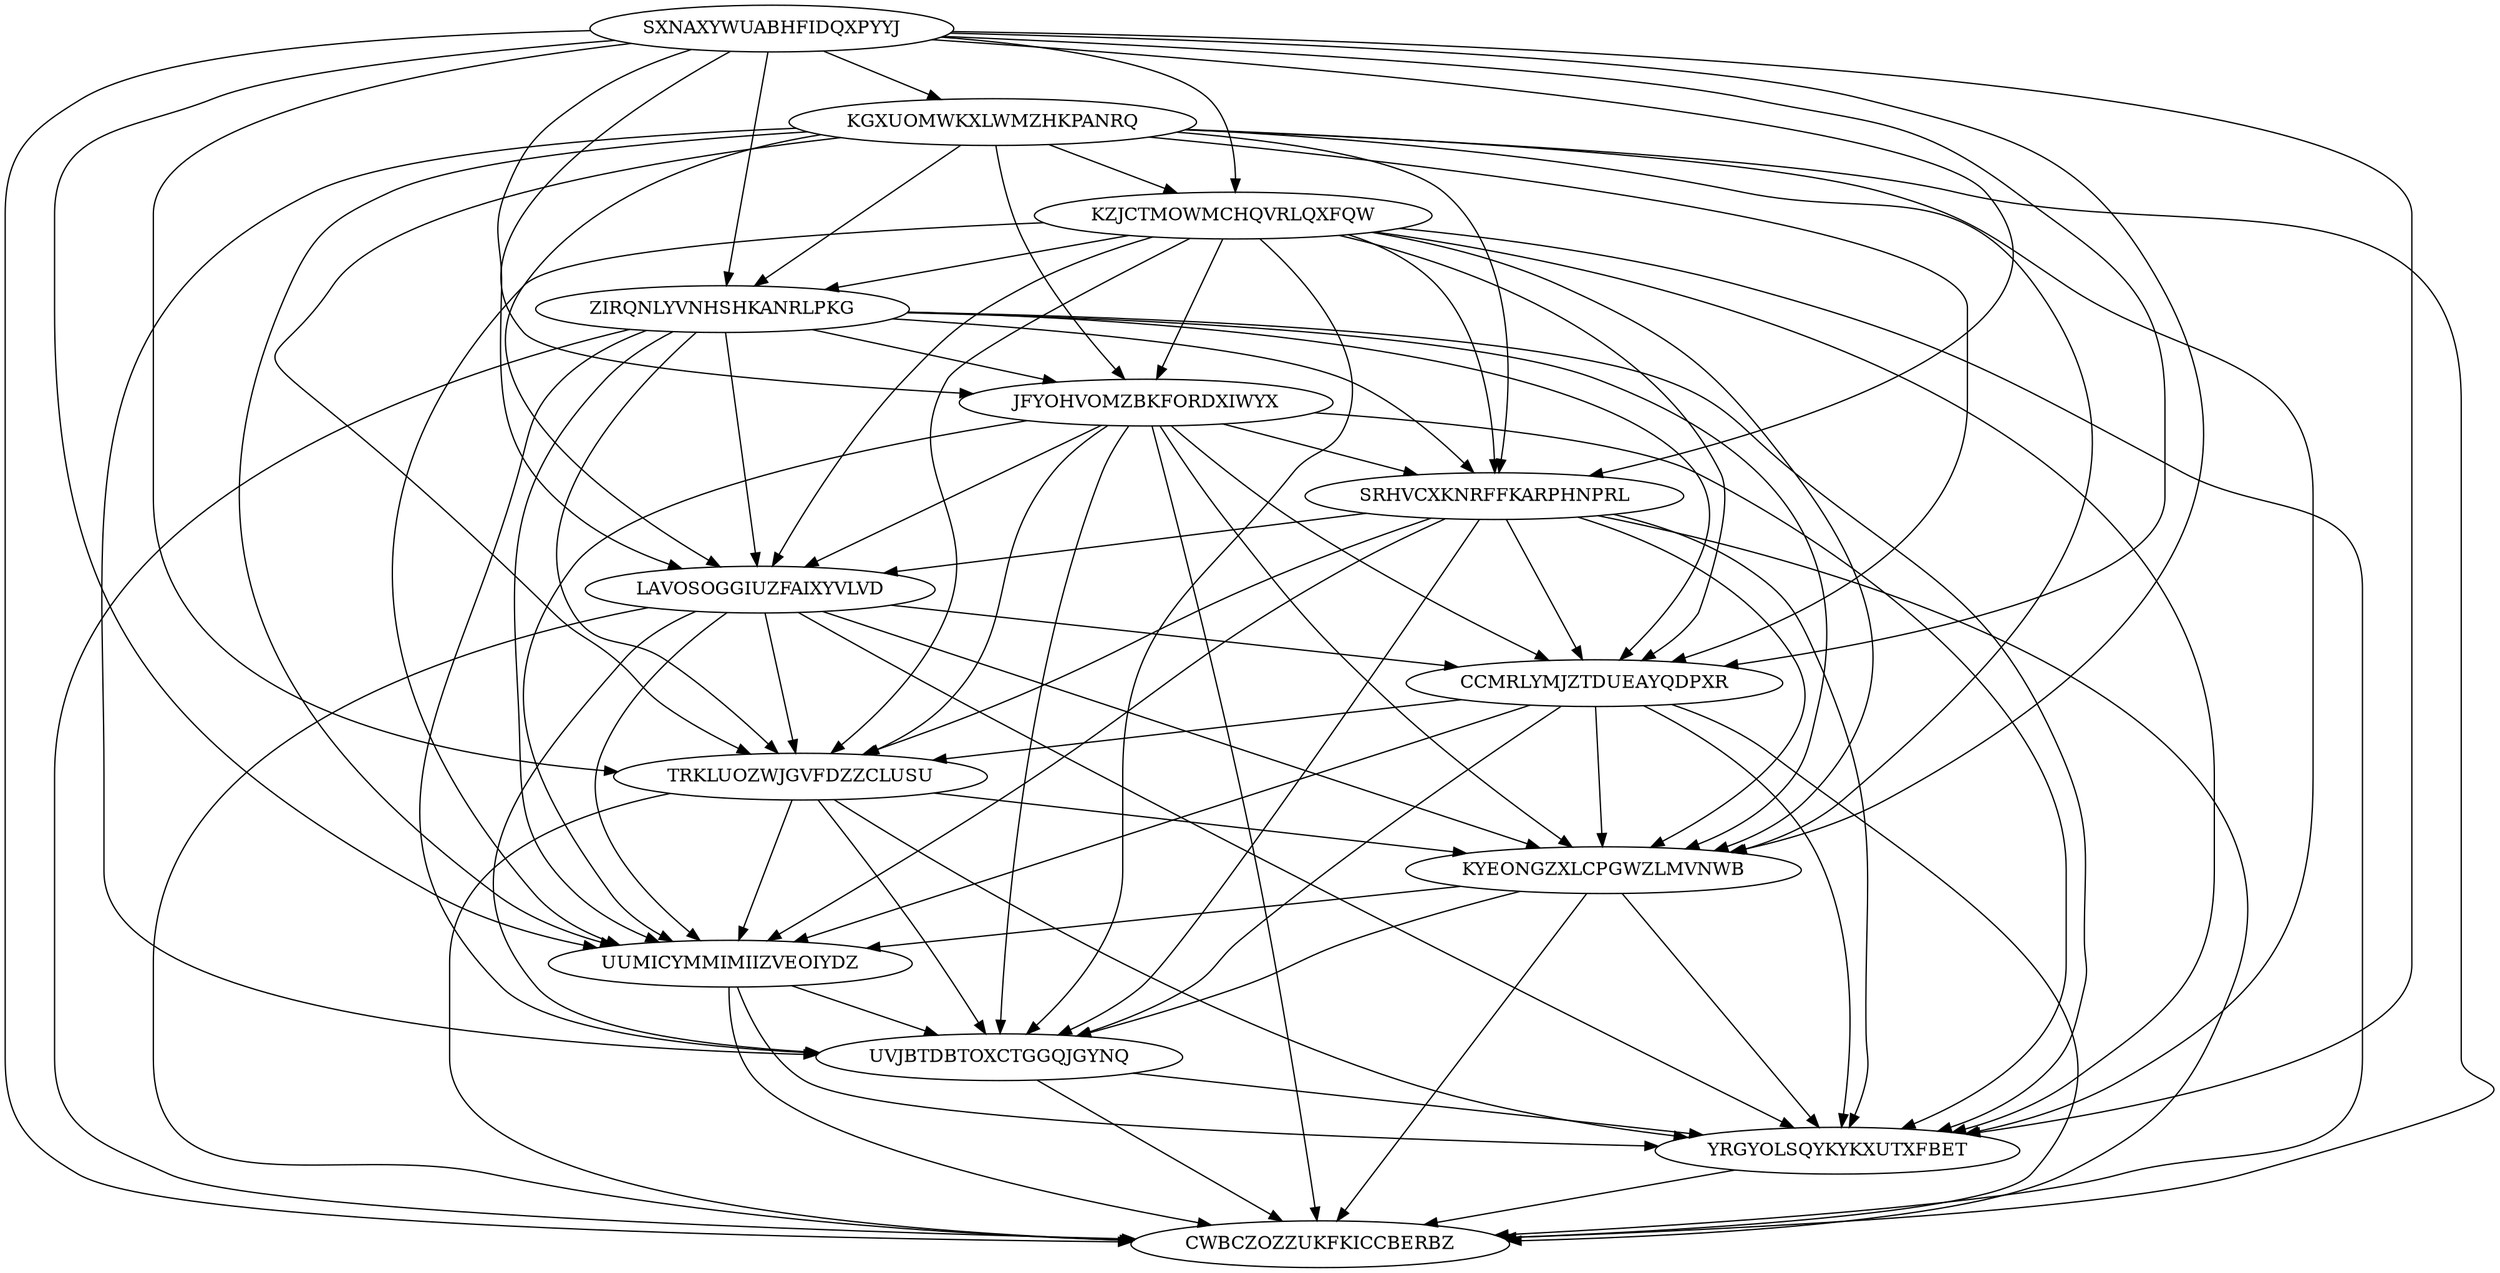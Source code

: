 digraph N14M90 {
	SXNAXYWUABHFIDQXPYYJ	[Weight=20];
	KGXUOMWKXLWMZHKPANRQ	[Weight=11];
	KZJCTMOWMCHQVRLQXFQW	[Weight=11];
	ZIRQNLYVNHSHKANRLPKG	[Weight=10];
	JFYOHVOMZBKFORDXIWYX	[Weight=19];
	SRHVCXKNRFFKARPHNPRL	[Weight=17];
	LAVOSOGGIUZFAIXYVLVD	[Weight=12];
	CCMRLYMJZTDUEAYQDPXR	[Weight=16];
	TRKLUOZWJGVFDZZCLUSU	[Weight=10];
	KYEONGZXLCPGWZLMVNWB	[Weight=13];
	UUMICYMMIMIIZVEOIYDZ	[Weight=16];
	UVJBTDBTOXCTGGQJGYNQ	[Weight=19];
	YRGYOLSQYKYKXUTXFBET	[Weight=15];
	CWBCZOZZUKFKICCBERBZ	[Weight=20];
	ZIRQNLYVNHSHKANRLPKG -> YRGYOLSQYKYKXUTXFBET [Weight=19];
	UUMICYMMIMIIZVEOIYDZ -> YRGYOLSQYKYKXUTXFBET [Weight=17];
	SXNAXYWUABHFIDQXPYYJ -> KGXUOMWKXLWMZHKPANRQ [Weight=11];
	LAVOSOGGIUZFAIXYVLVD -> UUMICYMMIMIIZVEOIYDZ [Weight=16];
	JFYOHVOMZBKFORDXIWYX -> KYEONGZXLCPGWZLMVNWB [Weight=15];
	UUMICYMMIMIIZVEOIYDZ -> UVJBTDBTOXCTGGQJGYNQ [Weight=19];
	KZJCTMOWMCHQVRLQXFQW -> CCMRLYMJZTDUEAYQDPXR [Weight=13];
	TRKLUOZWJGVFDZZCLUSU -> CWBCZOZZUKFKICCBERBZ [Weight=10];
	TRKLUOZWJGVFDZZCLUSU -> UUMICYMMIMIIZVEOIYDZ [Weight=15];
	KYEONGZXLCPGWZLMVNWB -> CWBCZOZZUKFKICCBERBZ [Weight=13];
	SRHVCXKNRFFKARPHNPRL -> CCMRLYMJZTDUEAYQDPXR [Weight=17];
	SXNAXYWUABHFIDQXPYYJ -> KZJCTMOWMCHQVRLQXFQW [Weight=13];
	SXNAXYWUABHFIDQXPYYJ -> JFYOHVOMZBKFORDXIWYX [Weight=11];
	SRHVCXKNRFFKARPHNPRL -> LAVOSOGGIUZFAIXYVLVD [Weight=17];
	CCMRLYMJZTDUEAYQDPXR -> CWBCZOZZUKFKICCBERBZ [Weight=13];
	KZJCTMOWMCHQVRLQXFQW -> CWBCZOZZUKFKICCBERBZ [Weight=10];
	TRKLUOZWJGVFDZZCLUSU -> UVJBTDBTOXCTGGQJGYNQ [Weight=16];
	KGXUOMWKXLWMZHKPANRQ -> JFYOHVOMZBKFORDXIWYX [Weight=20];
	YRGYOLSQYKYKXUTXFBET -> CWBCZOZZUKFKICCBERBZ [Weight=12];
	TRKLUOZWJGVFDZZCLUSU -> KYEONGZXLCPGWZLMVNWB [Weight=17];
	UVJBTDBTOXCTGGQJGYNQ -> YRGYOLSQYKYKXUTXFBET [Weight=16];
	KZJCTMOWMCHQVRLQXFQW -> SRHVCXKNRFFKARPHNPRL [Weight=13];
	SXNAXYWUABHFIDQXPYYJ -> ZIRQNLYVNHSHKANRLPKG [Weight=15];
	CCMRLYMJZTDUEAYQDPXR -> UVJBTDBTOXCTGGQJGYNQ [Weight=11];
	KGXUOMWKXLWMZHKPANRQ -> CWBCZOZZUKFKICCBERBZ [Weight=18];
	LAVOSOGGIUZFAIXYVLVD -> TRKLUOZWJGVFDZZCLUSU [Weight=19];
	TRKLUOZWJGVFDZZCLUSU -> YRGYOLSQYKYKXUTXFBET [Weight=11];
	SRHVCXKNRFFKARPHNPRL -> CWBCZOZZUKFKICCBERBZ [Weight=13];
	UVJBTDBTOXCTGGQJGYNQ -> CWBCZOZZUKFKICCBERBZ [Weight=15];
	KGXUOMWKXLWMZHKPANRQ -> KYEONGZXLCPGWZLMVNWB [Weight=13];
	SXNAXYWUABHFIDQXPYYJ -> LAVOSOGGIUZFAIXYVLVD [Weight=13];
	KGXUOMWKXLWMZHKPANRQ -> KZJCTMOWMCHQVRLQXFQW [Weight=11];
	JFYOHVOMZBKFORDXIWYX -> LAVOSOGGIUZFAIXYVLVD [Weight=14];
	JFYOHVOMZBKFORDXIWYX -> CCMRLYMJZTDUEAYQDPXR [Weight=19];
	ZIRQNLYVNHSHKANRLPKG -> SRHVCXKNRFFKARPHNPRL [Weight=13];
	JFYOHVOMZBKFORDXIWYX -> SRHVCXKNRFFKARPHNPRL [Weight=19];
	ZIRQNLYVNHSHKANRLPKG -> CWBCZOZZUKFKICCBERBZ [Weight=10];
	JFYOHVOMZBKFORDXIWYX -> YRGYOLSQYKYKXUTXFBET [Weight=13];
	KGXUOMWKXLWMZHKPANRQ -> UUMICYMMIMIIZVEOIYDZ [Weight=10];
	SXNAXYWUABHFIDQXPYYJ -> CWBCZOZZUKFKICCBERBZ [Weight=17];
	KZJCTMOWMCHQVRLQXFQW -> JFYOHVOMZBKFORDXIWYX [Weight=20];
	JFYOHVOMZBKFORDXIWYX -> UUMICYMMIMIIZVEOIYDZ [Weight=18];
	ZIRQNLYVNHSHKANRLPKG -> TRKLUOZWJGVFDZZCLUSU [Weight=19];
	SRHVCXKNRFFKARPHNPRL -> UUMICYMMIMIIZVEOIYDZ [Weight=17];
	KZJCTMOWMCHQVRLQXFQW -> UVJBTDBTOXCTGGQJGYNQ [Weight=12];
	ZIRQNLYVNHSHKANRLPKG -> CCMRLYMJZTDUEAYQDPXR [Weight=20];
	KZJCTMOWMCHQVRLQXFQW -> UUMICYMMIMIIZVEOIYDZ [Weight=16];
	SRHVCXKNRFFKARPHNPRL -> UVJBTDBTOXCTGGQJGYNQ [Weight=20];
	KZJCTMOWMCHQVRLQXFQW -> KYEONGZXLCPGWZLMVNWB [Weight=12];
	LAVOSOGGIUZFAIXYVLVD -> YRGYOLSQYKYKXUTXFBET [Weight=15];
	KGXUOMWKXLWMZHKPANRQ -> UVJBTDBTOXCTGGQJGYNQ [Weight=18];
	JFYOHVOMZBKFORDXIWYX -> CWBCZOZZUKFKICCBERBZ [Weight=16];
	KYEONGZXLCPGWZLMVNWB -> UUMICYMMIMIIZVEOIYDZ [Weight=12];
	KZJCTMOWMCHQVRLQXFQW -> TRKLUOZWJGVFDZZCLUSU [Weight=10];
	SXNAXYWUABHFIDQXPYYJ -> KYEONGZXLCPGWZLMVNWB [Weight=16];
	CCMRLYMJZTDUEAYQDPXR -> TRKLUOZWJGVFDZZCLUSU [Weight=11];
	SXNAXYWUABHFIDQXPYYJ -> SRHVCXKNRFFKARPHNPRL [Weight=14];
	CCMRLYMJZTDUEAYQDPXR -> KYEONGZXLCPGWZLMVNWB [Weight=12];
	KZJCTMOWMCHQVRLQXFQW -> ZIRQNLYVNHSHKANRLPKG [Weight=17];
	SRHVCXKNRFFKARPHNPRL -> KYEONGZXLCPGWZLMVNWB [Weight=10];
	KGXUOMWKXLWMZHKPANRQ -> YRGYOLSQYKYKXUTXFBET [Weight=18];
	KGXUOMWKXLWMZHKPANRQ -> LAVOSOGGIUZFAIXYVLVD [Weight=12];
	KZJCTMOWMCHQVRLQXFQW -> YRGYOLSQYKYKXUTXFBET [Weight=20];
	KGXUOMWKXLWMZHKPANRQ -> ZIRQNLYVNHSHKANRLPKG [Weight=14];
	ZIRQNLYVNHSHKANRLPKG -> UVJBTDBTOXCTGGQJGYNQ [Weight=12];
	LAVOSOGGIUZFAIXYVLVD -> CWBCZOZZUKFKICCBERBZ [Weight=11];
	SXNAXYWUABHFIDQXPYYJ -> UUMICYMMIMIIZVEOIYDZ [Weight=11];
	KYEONGZXLCPGWZLMVNWB -> UVJBTDBTOXCTGGQJGYNQ [Weight=15];
	CCMRLYMJZTDUEAYQDPXR -> UUMICYMMIMIIZVEOIYDZ [Weight=10];
	SXNAXYWUABHFIDQXPYYJ -> TRKLUOZWJGVFDZZCLUSU [Weight=14];
	JFYOHVOMZBKFORDXIWYX -> UVJBTDBTOXCTGGQJGYNQ [Weight=14];
	LAVOSOGGIUZFAIXYVLVD -> KYEONGZXLCPGWZLMVNWB [Weight=11];
	KYEONGZXLCPGWZLMVNWB -> YRGYOLSQYKYKXUTXFBET [Weight=19];
	CCMRLYMJZTDUEAYQDPXR -> YRGYOLSQYKYKXUTXFBET [Weight=19];
	KGXUOMWKXLWMZHKPANRQ -> TRKLUOZWJGVFDZZCLUSU [Weight=18];
	UUMICYMMIMIIZVEOIYDZ -> CWBCZOZZUKFKICCBERBZ [Weight=14];
	KGXUOMWKXLWMZHKPANRQ -> CCMRLYMJZTDUEAYQDPXR [Weight=14];
	ZIRQNLYVNHSHKANRLPKG -> JFYOHVOMZBKFORDXIWYX [Weight=11];
	JFYOHVOMZBKFORDXIWYX -> TRKLUOZWJGVFDZZCLUSU [Weight=19];
	ZIRQNLYVNHSHKANRLPKG -> KYEONGZXLCPGWZLMVNWB [Weight=19];
	LAVOSOGGIUZFAIXYVLVD -> UVJBTDBTOXCTGGQJGYNQ [Weight=15];
	SXNAXYWUABHFIDQXPYYJ -> CCMRLYMJZTDUEAYQDPXR [Weight=13];
	LAVOSOGGIUZFAIXYVLVD -> CCMRLYMJZTDUEAYQDPXR [Weight=13];
	SRHVCXKNRFFKARPHNPRL -> YRGYOLSQYKYKXUTXFBET [Weight=11];
	SXNAXYWUABHFIDQXPYYJ -> YRGYOLSQYKYKXUTXFBET [Weight=20];
	KGXUOMWKXLWMZHKPANRQ -> SRHVCXKNRFFKARPHNPRL [Weight=16];
	KZJCTMOWMCHQVRLQXFQW -> LAVOSOGGIUZFAIXYVLVD [Weight=16];
	ZIRQNLYVNHSHKANRLPKG -> LAVOSOGGIUZFAIXYVLVD [Weight=12];
	SRHVCXKNRFFKARPHNPRL -> TRKLUOZWJGVFDZZCLUSU [Weight=14];
	ZIRQNLYVNHSHKANRLPKG -> UUMICYMMIMIIZVEOIYDZ [Weight=16];
}
